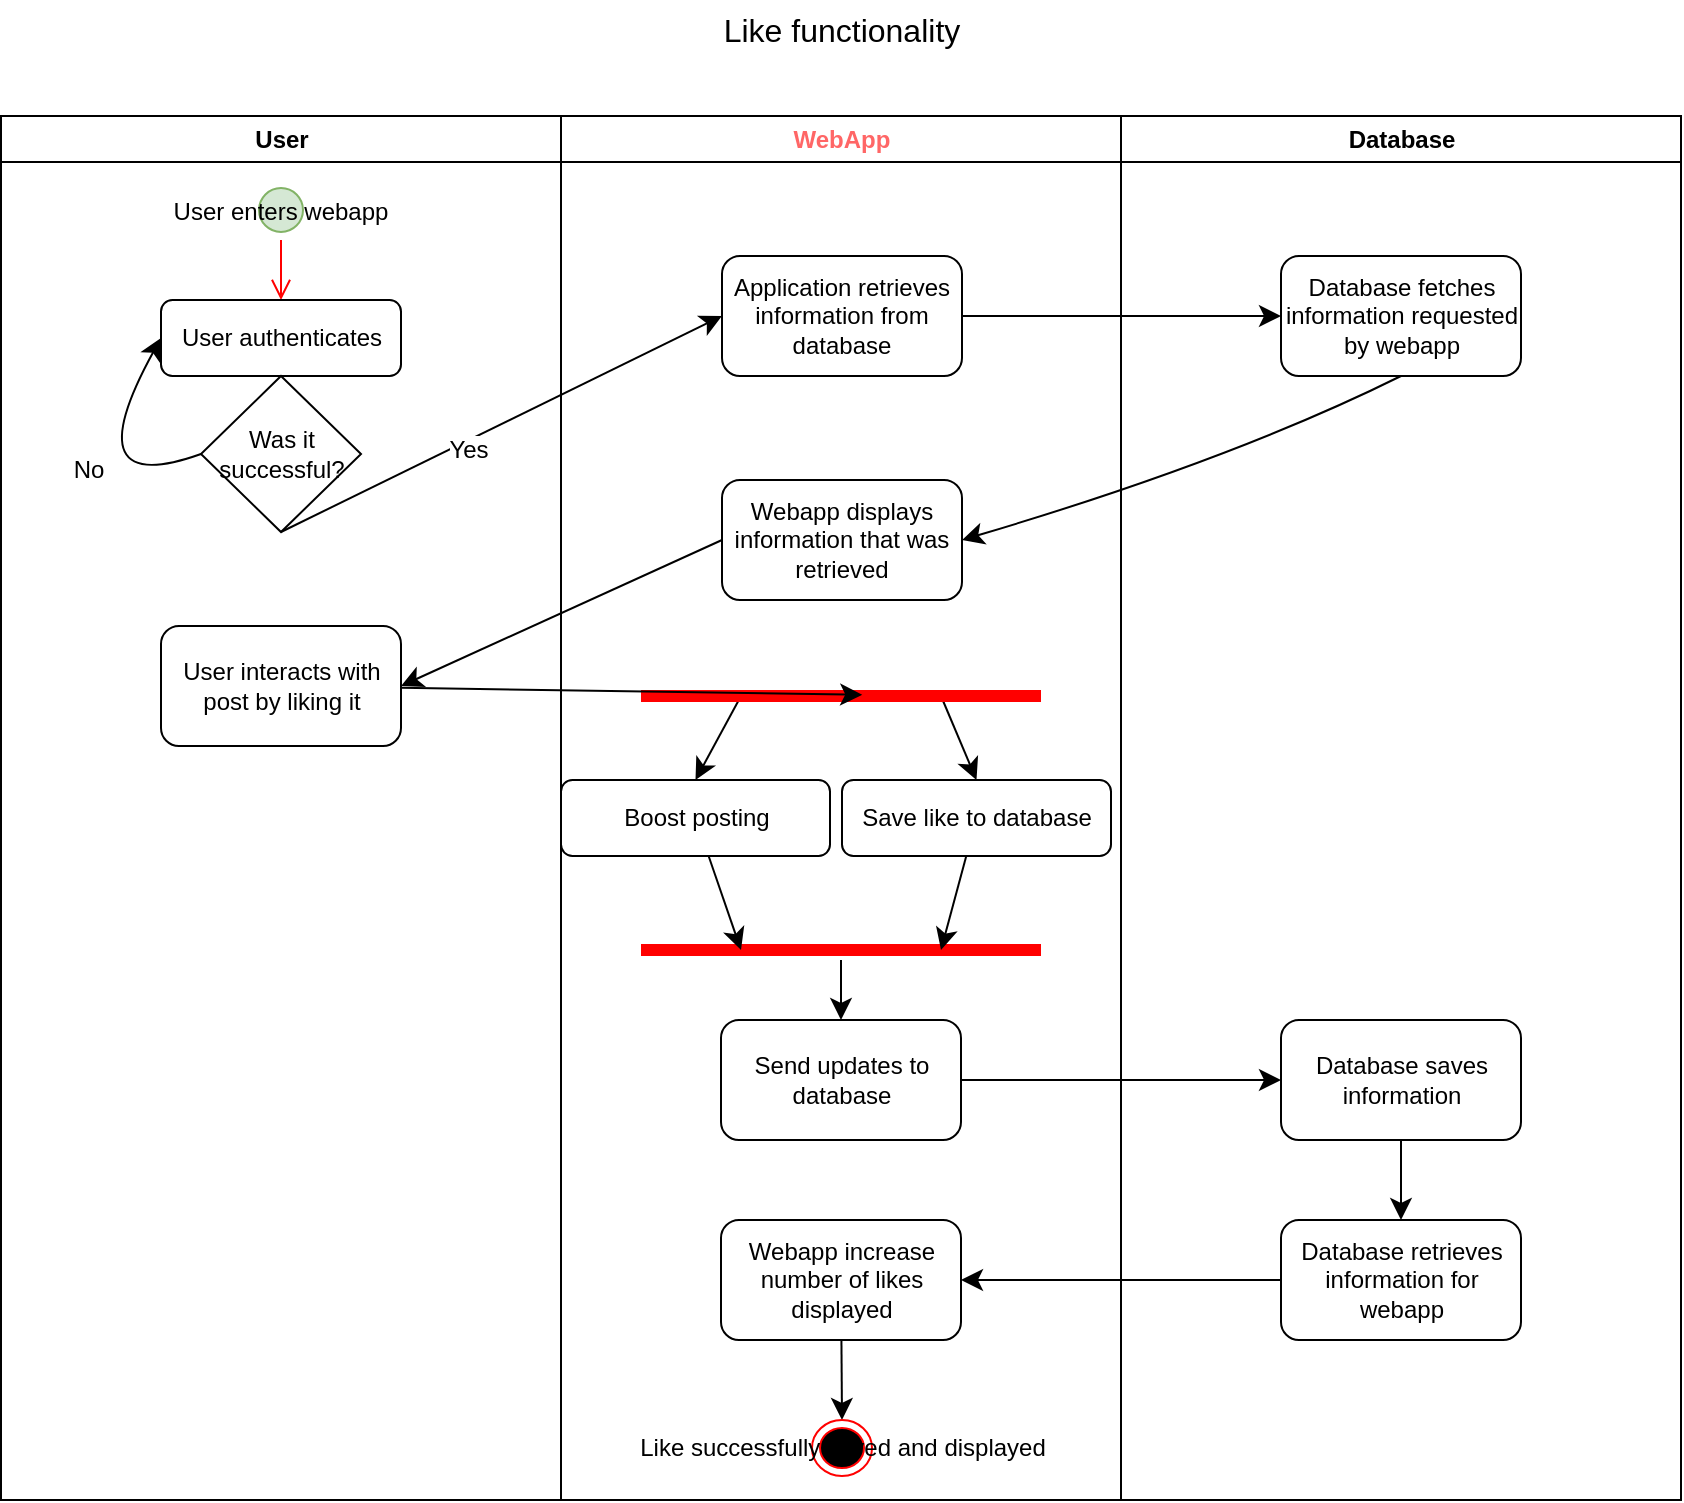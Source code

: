 <mxfile version="24.7.17">
  <diagram name="Page-1" id="e7e014a7-5840-1c2e-5031-d8a46d1fe8dd">
    <mxGraphModel dx="1105" dy="609" grid="1" gridSize="10" guides="1" tooltips="1" connect="1" arrows="1" fold="1" page="1" pageScale="1" pageWidth="1169" pageHeight="826" background="none" math="0" shadow="0">
      <root>
        <mxCell id="0" />
        <mxCell id="1" parent="0" />
        <mxCell id="2" value="User" style="swimlane;whiteSpace=wrap" parent="1" vertex="1">
          <mxGeometry x="164.5" y="128" width="280" height="692" as="geometry" />
        </mxCell>
        <mxCell id="5" value="User enters webapp" style="ellipse;shape=startState;fillColor=#d5e8d4;strokeColor=#82b366;" parent="2" vertex="1">
          <mxGeometry x="125" y="32" width="30" height="30" as="geometry" />
        </mxCell>
        <mxCell id="6" value="" style="edgeStyle=elbowEdgeStyle;elbow=horizontal;verticalAlign=bottom;endArrow=open;endSize=8;strokeColor=#FF0000;endFill=1;rounded=0;entryX=0.5;entryY=0;entryDx=0;entryDy=0;exitX=0.5;exitY=1;exitDx=0;exitDy=0;" parent="2" source="5" target="AIal9y5PYuDR3z0Hl_BT-43" edge="1">
          <mxGeometry x="100" y="40" as="geometry">
            <mxPoint x="140.5" y="110" as="targetPoint" />
            <mxPoint x="140.5" y="72" as="sourcePoint" />
          </mxGeometry>
        </mxCell>
        <mxCell id="AIal9y5PYuDR3z0Hl_BT-61" value="" style="edgeStyle=none;curved=1;rounded=0;orthogonalLoop=1;jettySize=auto;html=1;fontSize=12;startSize=8;endSize=8;" edge="1" parent="2" source="AIal9y5PYuDR3z0Hl_BT-46">
          <mxGeometry relative="1" as="geometry">
            <mxPoint x="140.5" y="192" as="targetPoint" />
          </mxGeometry>
        </mxCell>
        <mxCell id="AIal9y5PYuDR3z0Hl_BT-43" value="User authenticates" style="rounded=1;whiteSpace=wrap;html=1;" vertex="1" parent="2">
          <mxGeometry x="80" y="92" width="120" height="38" as="geometry" />
        </mxCell>
        <mxCell id="AIal9y5PYuDR3z0Hl_BT-80" value="" style="endArrow=classic;html=1;rounded=0;fontSize=12;startSize=8;endSize=8;curved=1;exitX=0;exitY=0.5;exitDx=0;exitDy=0;entryX=0;entryY=0.5;entryDx=0;entryDy=0;" edge="1" parent="2" source="AIal9y5PYuDR3z0Hl_BT-46" target="AIal9y5PYuDR3z0Hl_BT-43">
          <mxGeometry width="50" height="50" relative="1" as="geometry">
            <mxPoint x="95.5" y="222" as="sourcePoint" />
            <mxPoint x="155.5" y="232" as="targetPoint" />
            <Array as="points">
              <mxPoint x="35.5" y="192" />
            </Array>
          </mxGeometry>
        </mxCell>
        <mxCell id="AIal9y5PYuDR3z0Hl_BT-81" value="No" style="edgeLabel;html=1;align=center;verticalAlign=middle;resizable=0;points=[];fontSize=12;" vertex="1" connectable="0" parent="AIal9y5PYuDR3z0Hl_BT-80">
          <mxGeometry x="-0.3" y="-12" relative="1" as="geometry">
            <mxPoint as="offset" />
          </mxGeometry>
        </mxCell>
        <mxCell id="AIal9y5PYuDR3z0Hl_BT-87" value="User interacts with post by liking it" style="rounded=1;whiteSpace=wrap;html=1;" vertex="1" parent="2">
          <mxGeometry x="80" y="255" width="120" height="60" as="geometry" />
        </mxCell>
        <mxCell id="AIal9y5PYuDR3z0Hl_BT-108" value="" style="edgeStyle=none;curved=1;rounded=0;orthogonalLoop=1;jettySize=auto;html=1;fontSize=12;startSize=8;endSize=8;" edge="1" parent="2" source="AIal9y5PYuDR3z0Hl_BT-43" target="AIal9y5PYuDR3z0Hl_BT-46">
          <mxGeometry relative="1" as="geometry">
            <mxPoint x="304.5" y="258" as="sourcePoint" />
            <mxPoint x="305" y="320" as="targetPoint" />
          </mxGeometry>
        </mxCell>
        <mxCell id="AIal9y5PYuDR3z0Hl_BT-46" value="Was it successful?" style="rhombus;whiteSpace=wrap;html=1;" vertex="1" parent="2">
          <mxGeometry x="100" y="130" width="80" height="78" as="geometry" />
        </mxCell>
        <mxCell id="3" value="WebApp" style="swimlane;whiteSpace=wrap;startSize=23;fontColor=#FF6666;" parent="1" vertex="1">
          <mxGeometry x="444.5" y="128" width="280" height="692" as="geometry" />
        </mxCell>
        <mxCell id="AIal9y5PYuDR3z0Hl_BT-78" value="Application retrieves information from database" style="rounded=1;whiteSpace=wrap;html=1;" vertex="1" parent="3">
          <mxGeometry x="80.5" y="70" width="120" height="60" as="geometry" />
        </mxCell>
        <mxCell id="AIal9y5PYuDR3z0Hl_BT-85" value="Webapp displays information that was retrieved" style="rounded=1;whiteSpace=wrap;html=1;" vertex="1" parent="3">
          <mxGeometry x="80.5" y="182" width="120" height="60" as="geometry" />
        </mxCell>
        <mxCell id="AIal9y5PYuDR3z0Hl_BT-100" style="edgeStyle=none;curved=1;rounded=0;orthogonalLoop=1;jettySize=auto;html=1;exitX=0.25;exitY=0.5;exitDx=0;exitDy=0;exitPerimeter=0;entryX=0.5;entryY=0;entryDx=0;entryDy=0;fontSize=12;startSize=8;endSize=8;" edge="1" parent="3" source="AIal9y5PYuDR3z0Hl_BT-90" target="AIal9y5PYuDR3z0Hl_BT-99">
          <mxGeometry relative="1" as="geometry" />
        </mxCell>
        <mxCell id="AIal9y5PYuDR3z0Hl_BT-102" style="edgeStyle=none;curved=1;rounded=0;orthogonalLoop=1;jettySize=auto;html=1;exitX=0.75;exitY=0.5;exitDx=0;exitDy=0;exitPerimeter=0;entryX=0.5;entryY=0;entryDx=0;entryDy=0;fontSize=12;startSize=8;endSize=8;" edge="1" parent="3" source="AIal9y5PYuDR3z0Hl_BT-90" target="AIal9y5PYuDR3z0Hl_BT-101">
          <mxGeometry relative="1" as="geometry" />
        </mxCell>
        <mxCell id="AIal9y5PYuDR3z0Hl_BT-90" value="" style="shape=line;html=1;strokeWidth=6;strokeColor=#ff0000;" vertex="1" parent="3">
          <mxGeometry x="40" y="285" width="200" height="10" as="geometry" />
        </mxCell>
        <mxCell id="AIal9y5PYuDR3z0Hl_BT-99" value="Boost posting" style="rounded=1;whiteSpace=wrap;html=1;" vertex="1" parent="3">
          <mxGeometry y="332" width="134.5" height="38" as="geometry" />
        </mxCell>
        <mxCell id="AIal9y5PYuDR3z0Hl_BT-101" value="Save like to database" style="rounded=1;whiteSpace=wrap;html=1;" vertex="1" parent="3">
          <mxGeometry x="140.5" y="332" width="134.5" height="38" as="geometry" />
        </mxCell>
        <mxCell id="AIal9y5PYuDR3z0Hl_BT-117" value="" style="edgeStyle=none;curved=1;rounded=0;orthogonalLoop=1;jettySize=auto;html=1;fontSize=12;startSize=8;endSize=8;" edge="1" parent="3" source="AIal9y5PYuDR3z0Hl_BT-106" target="AIal9y5PYuDR3z0Hl_BT-107">
          <mxGeometry relative="1" as="geometry" />
        </mxCell>
        <mxCell id="AIal9y5PYuDR3z0Hl_BT-106" value="" style="shape=line;html=1;strokeWidth=6;strokeColor=#ff0000;" vertex="1" parent="3">
          <mxGeometry x="40" y="412" width="200" height="10" as="geometry" />
        </mxCell>
        <mxCell id="AIal9y5PYuDR3z0Hl_BT-107" value="Send updates to database" style="rounded=1;whiteSpace=wrap;html=1;" vertex="1" parent="3">
          <mxGeometry x="80" y="452" width="120" height="60" as="geometry" />
        </mxCell>
        <mxCell id="AIal9y5PYuDR3z0Hl_BT-115" style="edgeStyle=none;curved=1;rounded=0;orthogonalLoop=1;jettySize=auto;html=1;entryX=0.25;entryY=0.5;entryDx=0;entryDy=0;entryPerimeter=0;fontSize=12;startSize=8;endSize=8;" edge="1" parent="3" source="AIal9y5PYuDR3z0Hl_BT-99" target="AIal9y5PYuDR3z0Hl_BT-106">
          <mxGeometry relative="1" as="geometry" />
        </mxCell>
        <mxCell id="AIal9y5PYuDR3z0Hl_BT-116" style="edgeStyle=none;curved=1;rounded=0;orthogonalLoop=1;jettySize=auto;html=1;entryX=0.75;entryY=0.5;entryDx=0;entryDy=0;entryPerimeter=0;fontSize=12;startSize=8;endSize=8;" edge="1" parent="3" source="AIal9y5PYuDR3z0Hl_BT-101" target="AIal9y5PYuDR3z0Hl_BT-106">
          <mxGeometry relative="1" as="geometry" />
        </mxCell>
        <mxCell id="AIal9y5PYuDR3z0Hl_BT-128" style="edgeStyle=none;curved=1;rounded=0;orthogonalLoop=1;jettySize=auto;html=1;entryX=0.5;entryY=0;entryDx=0;entryDy=0;fontSize=12;startSize=8;endSize=8;" edge="1" parent="3" source="AIal9y5PYuDR3z0Hl_BT-122" target="AIal9y5PYuDR3z0Hl_BT-127">
          <mxGeometry relative="1" as="geometry" />
        </mxCell>
        <mxCell id="AIal9y5PYuDR3z0Hl_BT-122" value="Webapp increase number of likes displayed" style="whiteSpace=wrap;html=1;rounded=1;" vertex="1" parent="3">
          <mxGeometry x="80" y="552" width="120" height="60" as="geometry" />
        </mxCell>
        <mxCell id="AIal9y5PYuDR3z0Hl_BT-127" value="Like successfully saved and displayed" style="ellipse;html=1;shape=endState;fillColor=#000000;strokeColor=#ff0000;" vertex="1" parent="3">
          <mxGeometry x="125.5" y="652" width="30" height="28" as="geometry" />
        </mxCell>
        <mxCell id="4" value="Database" style="swimlane;whiteSpace=wrap" parent="1" vertex="1">
          <mxGeometry x="724.5" y="128" width="280" height="692" as="geometry" />
        </mxCell>
        <mxCell id="AIal9y5PYuDR3z0Hl_BT-83" value="Database fetches information requested by webapp" style="whiteSpace=wrap;html=1;rounded=1;" vertex="1" parent="4">
          <mxGeometry x="80" y="70" width="120" height="60" as="geometry" />
        </mxCell>
        <mxCell id="AIal9y5PYuDR3z0Hl_BT-121" value="" style="edgeStyle=none;curved=1;rounded=0;orthogonalLoop=1;jettySize=auto;html=1;fontSize=12;startSize=8;endSize=8;" edge="1" parent="4" source="AIal9y5PYuDR3z0Hl_BT-118" target="AIal9y5PYuDR3z0Hl_BT-120">
          <mxGeometry relative="1" as="geometry" />
        </mxCell>
        <mxCell id="AIal9y5PYuDR3z0Hl_BT-118" value="Database saves information" style="whiteSpace=wrap;html=1;rounded=1;" vertex="1" parent="4">
          <mxGeometry x="80" y="452" width="120" height="60" as="geometry" />
        </mxCell>
        <mxCell id="AIal9y5PYuDR3z0Hl_BT-120" value="Database retrieves information for webapp" style="whiteSpace=wrap;html=1;rounded=1;" vertex="1" parent="4">
          <mxGeometry x="80" y="552" width="120" height="60" as="geometry" />
        </mxCell>
        <mxCell id="AIal9y5PYuDR3z0Hl_BT-42" value="Like functionality" style="text;html=1;align=center;verticalAlign=middle;whiteSpace=wrap;rounded=0;fontSize=16;" vertex="1" parent="1">
          <mxGeometry x="435" y="70" width="300" height="30" as="geometry" />
        </mxCell>
        <mxCell id="AIal9y5PYuDR3z0Hl_BT-79" value="" style="endArrow=classic;html=1;rounded=0;fontSize=12;startSize=8;endSize=8;curved=1;exitX=0.5;exitY=1;exitDx=0;exitDy=0;entryX=0;entryY=0.5;entryDx=0;entryDy=0;" edge="1" parent="1" source="AIal9y5PYuDR3z0Hl_BT-46" target="AIal9y5PYuDR3z0Hl_BT-78">
          <mxGeometry width="50" height="50" relative="1" as="geometry">
            <mxPoint x="360" y="410" as="sourcePoint" />
            <mxPoint x="410" y="360" as="targetPoint" />
          </mxGeometry>
        </mxCell>
        <mxCell id="AIal9y5PYuDR3z0Hl_BT-82" value="Yes" style="edgeLabel;html=1;align=center;verticalAlign=middle;resizable=0;points=[];fontSize=12;" vertex="1" connectable="0" parent="AIal9y5PYuDR3z0Hl_BT-79">
          <mxGeometry x="-0.17" y="-4" relative="1" as="geometry">
            <mxPoint as="offset" />
          </mxGeometry>
        </mxCell>
        <mxCell id="AIal9y5PYuDR3z0Hl_BT-84" value="" style="edgeStyle=none;curved=1;rounded=0;orthogonalLoop=1;jettySize=auto;html=1;fontSize=12;startSize=8;endSize=8;" edge="1" parent="1" source="AIal9y5PYuDR3z0Hl_BT-78" target="AIal9y5PYuDR3z0Hl_BT-83">
          <mxGeometry relative="1" as="geometry" />
        </mxCell>
        <mxCell id="AIal9y5PYuDR3z0Hl_BT-86" value="" style="endArrow=classic;html=1;rounded=0;fontSize=12;startSize=8;endSize=8;curved=1;exitX=0.5;exitY=1;exitDx=0;exitDy=0;entryX=1;entryY=0.5;entryDx=0;entryDy=0;" edge="1" parent="1" source="AIal9y5PYuDR3z0Hl_BT-83" target="AIal9y5PYuDR3z0Hl_BT-85">
          <mxGeometry width="50" height="50" relative="1" as="geometry">
            <mxPoint x="810" y="480" as="sourcePoint" />
            <mxPoint x="860" y="430" as="targetPoint" />
            <Array as="points">
              <mxPoint x="780" y="300" />
            </Array>
          </mxGeometry>
        </mxCell>
        <mxCell id="AIal9y5PYuDR3z0Hl_BT-88" value="" style="endArrow=classic;html=1;rounded=0;fontSize=12;startSize=8;endSize=8;curved=1;exitX=0;exitY=0.5;exitDx=0;exitDy=0;entryX=1;entryY=0.5;entryDx=0;entryDy=0;" edge="1" parent="1" source="AIal9y5PYuDR3z0Hl_BT-85" target="AIal9y5PYuDR3z0Hl_BT-87">
          <mxGeometry width="50" height="50" relative="1" as="geometry">
            <mxPoint x="460" y="500" as="sourcePoint" />
            <mxPoint x="510" y="450" as="targetPoint" />
          </mxGeometry>
        </mxCell>
        <mxCell id="AIal9y5PYuDR3z0Hl_BT-98" value="" style="endArrow=classic;html=1;rounded=0;fontSize=12;startSize=8;endSize=8;curved=1;entryX=0.553;entryY=0.44;entryDx=0;entryDy=0;entryPerimeter=0;" edge="1" parent="1" source="AIal9y5PYuDR3z0Hl_BT-87" target="AIal9y5PYuDR3z0Hl_BT-90">
          <mxGeometry width="50" height="50" relative="1" as="geometry">
            <mxPoint x="140.5" y="422" as="sourcePoint" />
            <mxPoint x="305" y="570.711" as="targetPoint" />
          </mxGeometry>
        </mxCell>
        <mxCell id="AIal9y5PYuDR3z0Hl_BT-119" value="" style="edgeStyle=none;curved=1;rounded=0;orthogonalLoop=1;jettySize=auto;html=1;fontSize=12;startSize=8;endSize=8;" edge="1" parent="1" source="AIal9y5PYuDR3z0Hl_BT-107" target="AIal9y5PYuDR3z0Hl_BT-118">
          <mxGeometry relative="1" as="geometry" />
        </mxCell>
        <mxCell id="AIal9y5PYuDR3z0Hl_BT-123" value="" style="edgeStyle=none;curved=1;rounded=0;orthogonalLoop=1;jettySize=auto;html=1;fontSize=12;startSize=8;endSize=8;" edge="1" parent="1" source="AIal9y5PYuDR3z0Hl_BT-120" target="AIal9y5PYuDR3z0Hl_BT-122">
          <mxGeometry relative="1" as="geometry" />
        </mxCell>
      </root>
    </mxGraphModel>
  </diagram>
</mxfile>
